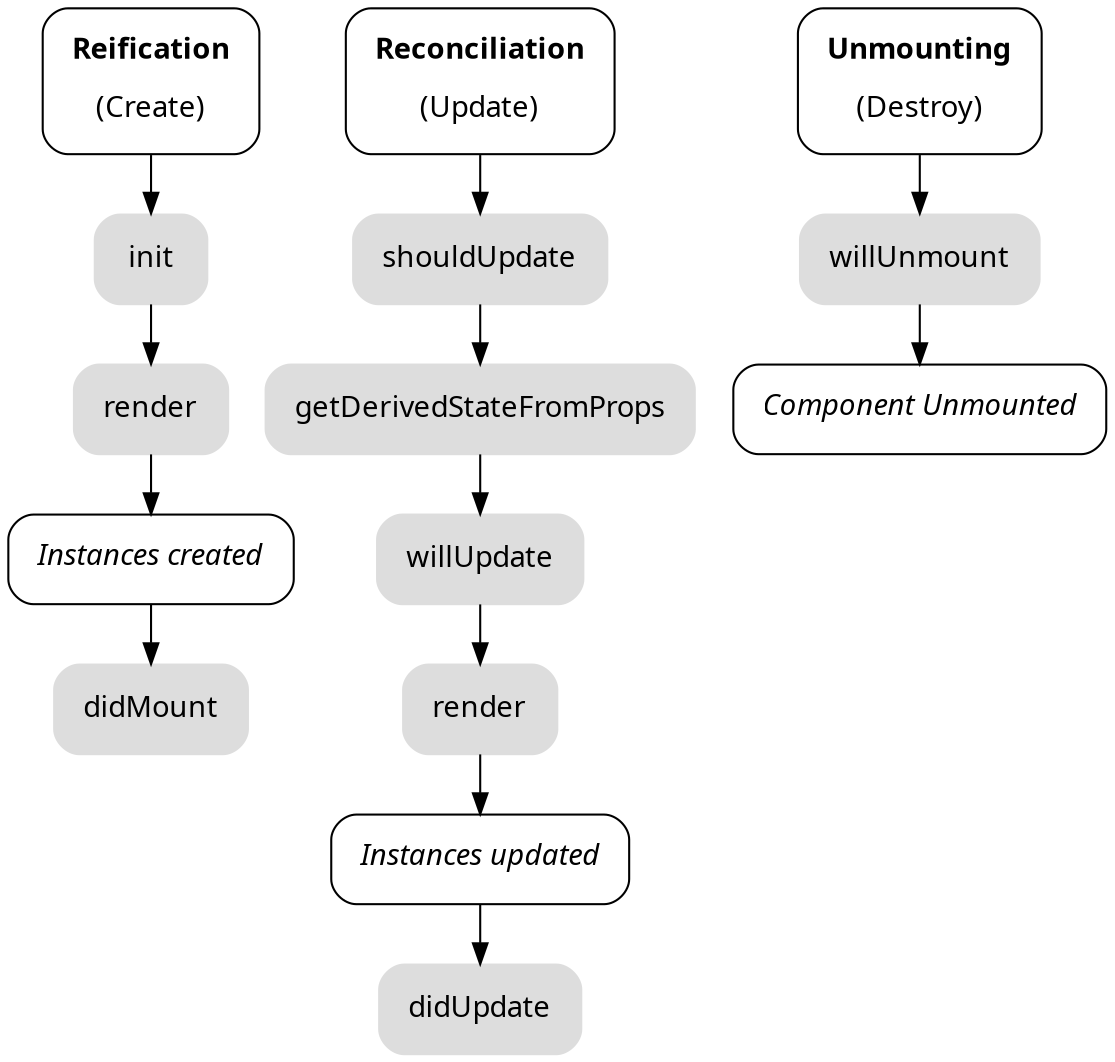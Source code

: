 digraph G {
	ranksep="0.4";
	node [
		shape="box",
		style="rounded,filled",
		color="#dddddd",
		fontname="Segoe UI",
		margin="0.2",
	];
	edge [
	];

	render1 [label="render"];
	created [style="rounded", color="#000000", label=<<i>Instances created</i>>];
	reify [style="rounded", color="#000000", label=<<b>Reification</b><br /><br />(Create)>];
	reify -> init -> render1 -> created -> didMount;

	updated [style="rounded", color="#000000", label=<<i>Instances updated</i>>];
	reconcile [style="rounded", color="#000000", label=<<b>Reconciliation</b><br /><br />(Update)>];
	reconcile -> shouldUpdate -> getDerivedStateFromProps -> willUpdate -> render -> updated -> didUpdate;

	unmounted [style="rounded", color="#000000", label=<<i>Component Unmounted</i>>];
	unmount [style="rounded", color="#000000", label=<<b>Unmounting</b><br /><br />(Destroy)>];
	unmount -> willUnmount -> unmounted;
}